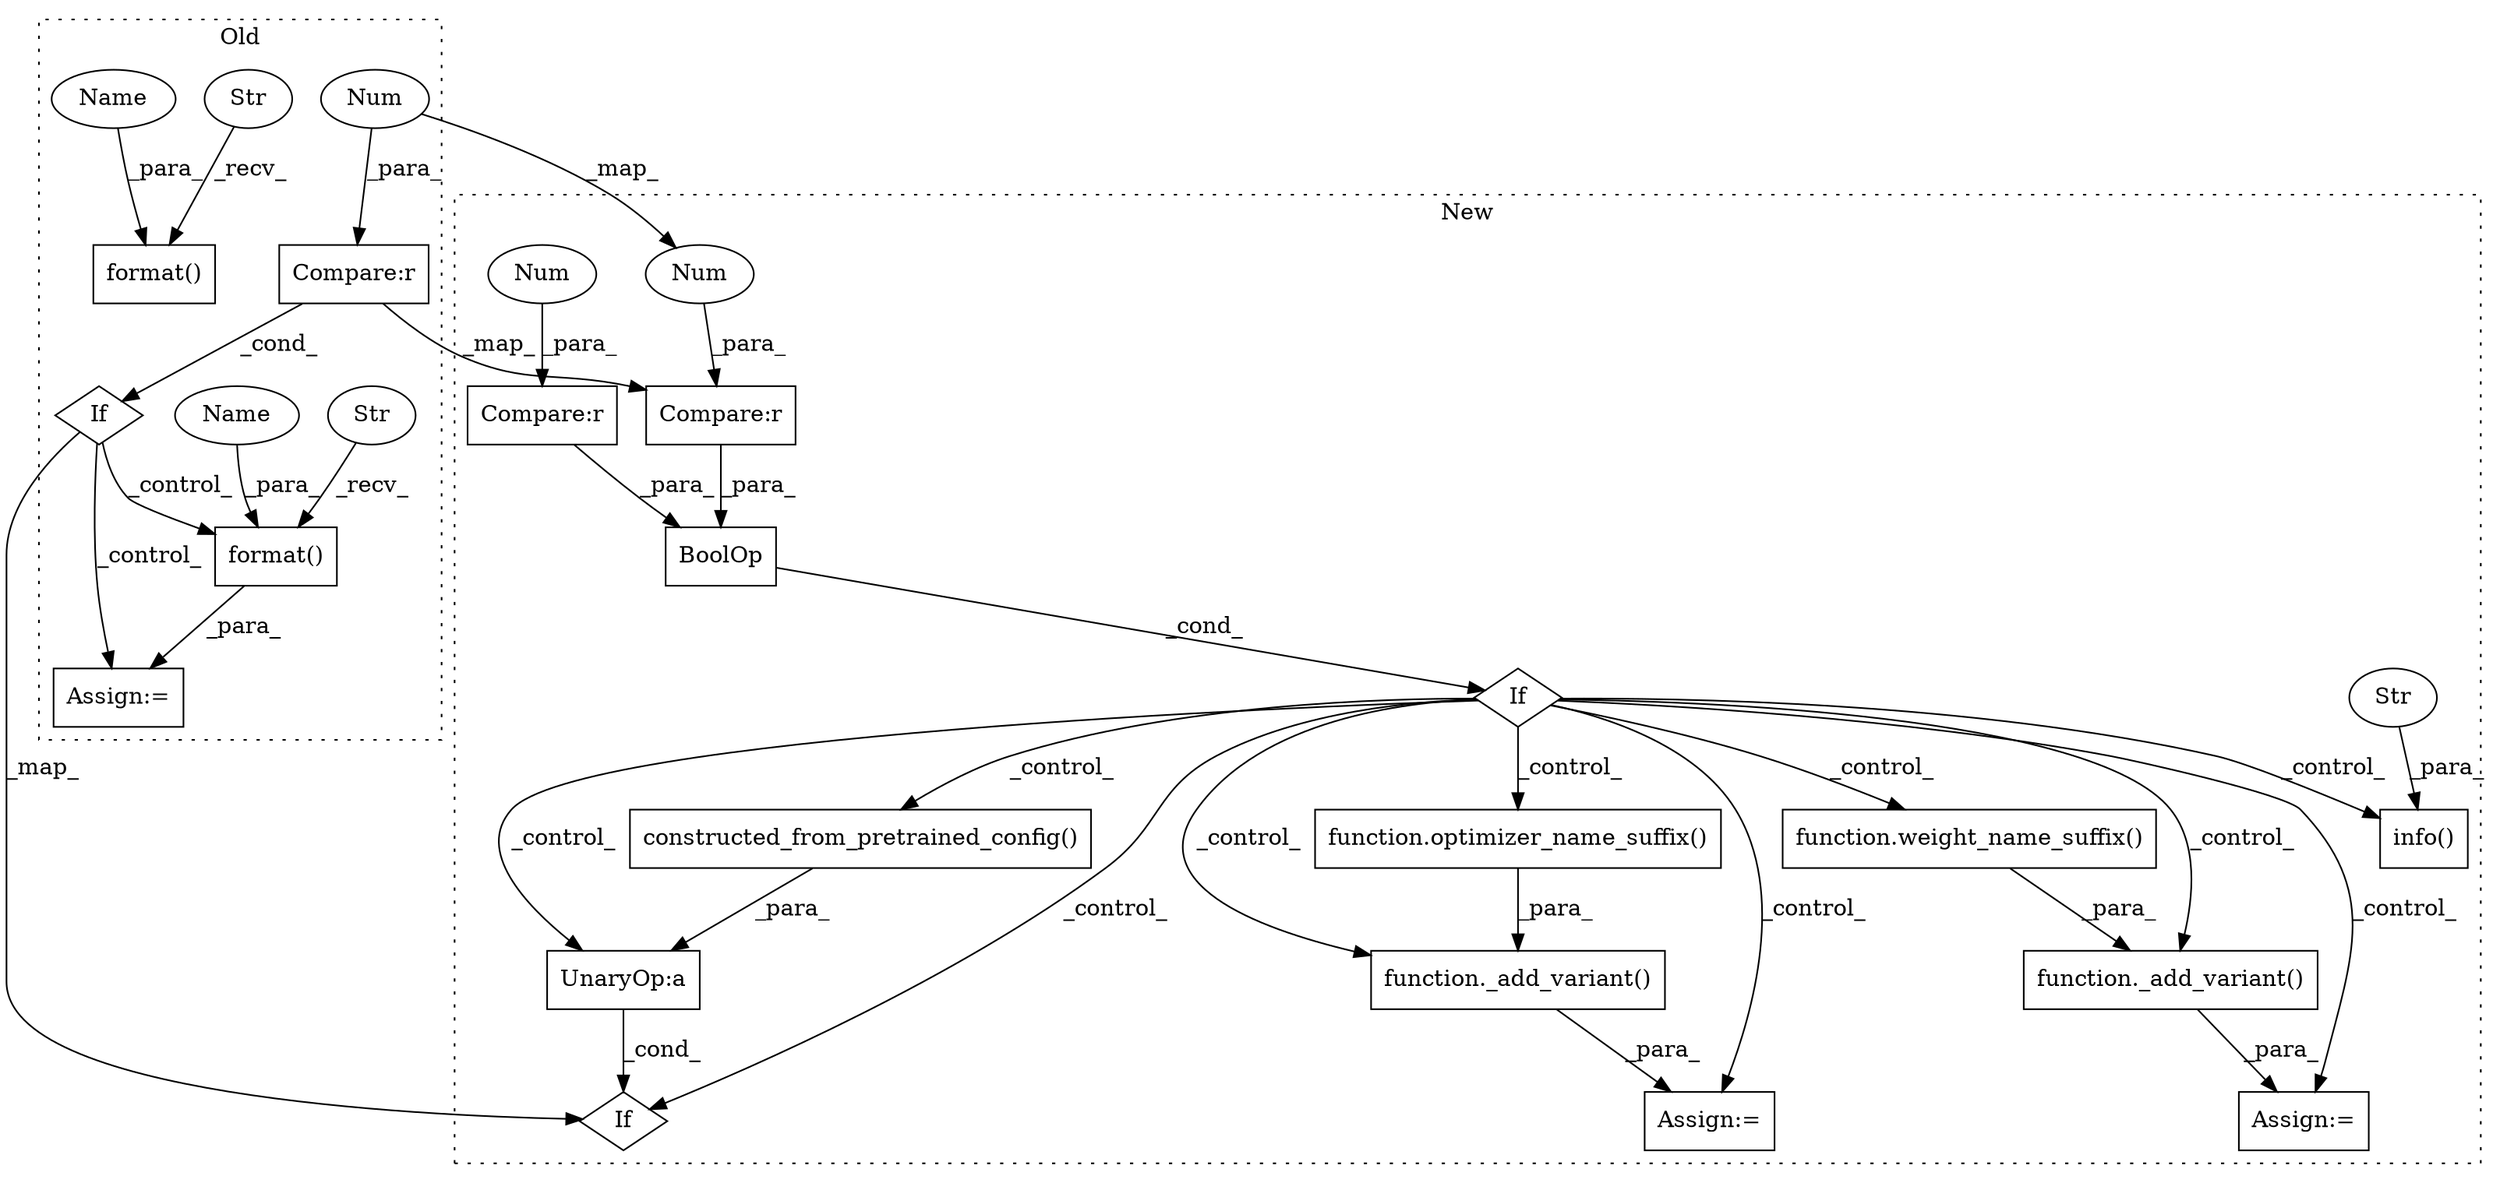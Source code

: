 digraph G {
subgraph cluster0 {
1 [label="format()" a="75" s="10333,10381" l="41,1" shape="box"];
4 [label="format()" a="75" s="10203,10280" l="55,1" shape="box"];
7 [label="If" a="96" s="10287" l="3" shape="diamond"];
8 [label="Str" a="66" s="10203" l="47" shape="ellipse"];
9 [label="Str" a="66" s="10333" l="33" shape="ellipse"];
13 [label="Compare:r" a="40" s="10290" l="18" shape="box"];
19 [label="Num" a="76" s="10307" l="1" shape="ellipse"];
23 [label="Assign:=" a="68" s="10330" l="3" shape="box"];
26 [label="Name" a="87" s="10374" l="7" shape="ellipse"];
27 [label="Name" a="87" s="10258" l="7" shape="ellipse"];
label = "Old";
style="dotted";
}
subgraph cluster1 {
2 [label="constructed_from_pretrained_config()" a="75" s="10760" l="65" shape="box"];
3 [label="If" a="96" s="10337" l="3" shape="diamond"];
5 [label="UnaryOp:a" a="61" s="10756" l="69" shape="box"];
6 [label="If" a="96" s="10753" l="3" shape="diamond"];
10 [label="Compare:r" a="40" s="10362" l="24" shape="box"];
11 [label="BoolOp" a="72" s="10340" l="46" shape="box"];
12 [label="Compare:r" a="40" s="10340" l="18" shape="box"];
14 [label="info()" a="75" s="10669,10743" l="12,1" shape="box"];
15 [label="Str" a="66" s="10681" l="62" shape="ellipse"];
16 [label="function.optimizer_name_suffix()" a="75" s="10514" l="23" shape="box"];
17 [label="function._add_variant()" a="75" s="10485,10537" l="13,1" shape="box"];
18 [label="Num" a="76" s="10357" l="1" shape="ellipse"];
20 [label="function._add_variant()" a="75" s="10411,10458" l="13,1" shape="box"];
21 [label="function.weight_name_suffix()" a="75" s="10438" l="20" shape="box"];
22 [label="Num" a="76" s="10385" l="1" shape="ellipse"];
24 [label="Assign:=" a="68" s="10408" l="3" shape="box"];
25 [label="Assign:=" a="68" s="10482" l="3" shape="box"];
label = "New";
style="dotted";
}
1 -> 23 [label="_para_"];
2 -> 5 [label="_para_"];
3 -> 14 [label="_control_"];
3 -> 20 [label="_control_"];
3 -> 2 [label="_control_"];
3 -> 25 [label="_control_"];
3 -> 5 [label="_control_"];
3 -> 21 [label="_control_"];
3 -> 6 [label="_control_"];
3 -> 16 [label="_control_"];
3 -> 17 [label="_control_"];
3 -> 24 [label="_control_"];
5 -> 6 [label="_cond_"];
7 -> 23 [label="_control_"];
7 -> 6 [label="_map_"];
7 -> 1 [label="_control_"];
8 -> 4 [label="_recv_"];
9 -> 1 [label="_recv_"];
10 -> 11 [label="_para_"];
11 -> 3 [label="_cond_"];
12 -> 11 [label="_para_"];
13 -> 7 [label="_cond_"];
13 -> 12 [label="_map_"];
15 -> 14 [label="_para_"];
16 -> 17 [label="_para_"];
17 -> 25 [label="_para_"];
18 -> 12 [label="_para_"];
19 -> 13 [label="_para_"];
19 -> 18 [label="_map_"];
20 -> 24 [label="_para_"];
21 -> 20 [label="_para_"];
22 -> 10 [label="_para_"];
26 -> 1 [label="_para_"];
27 -> 4 [label="_para_"];
}